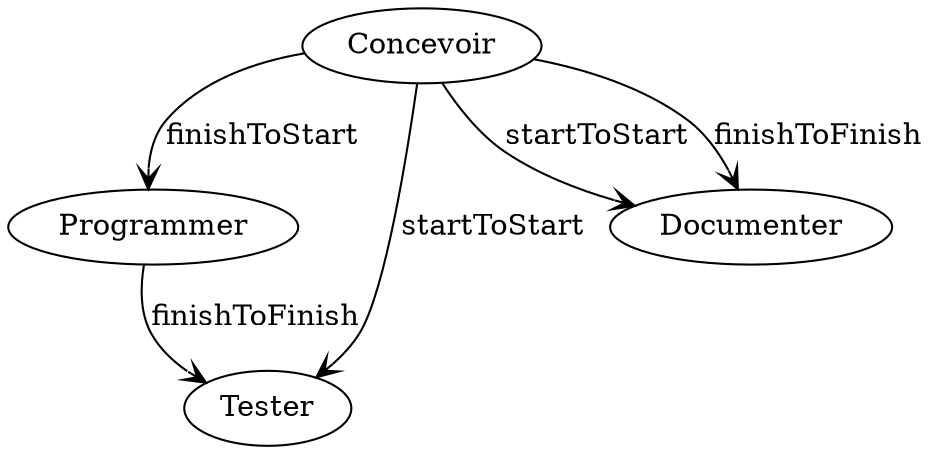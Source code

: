 
digraph TestValidate {




  
				Concevoir -> Programmer [arrowhead=vee label=finishToStart]

				Programmer -> Tester [arrowhead=vee label=finishToFinish]

				Concevoir -> Tester [arrowhead=vee label=startToStart]

				Concevoir -> Documenter [arrowhead=vee label=startToStart]

				Concevoir -> Documenter [arrowhead=vee label=finishToFinish]

	  


}

